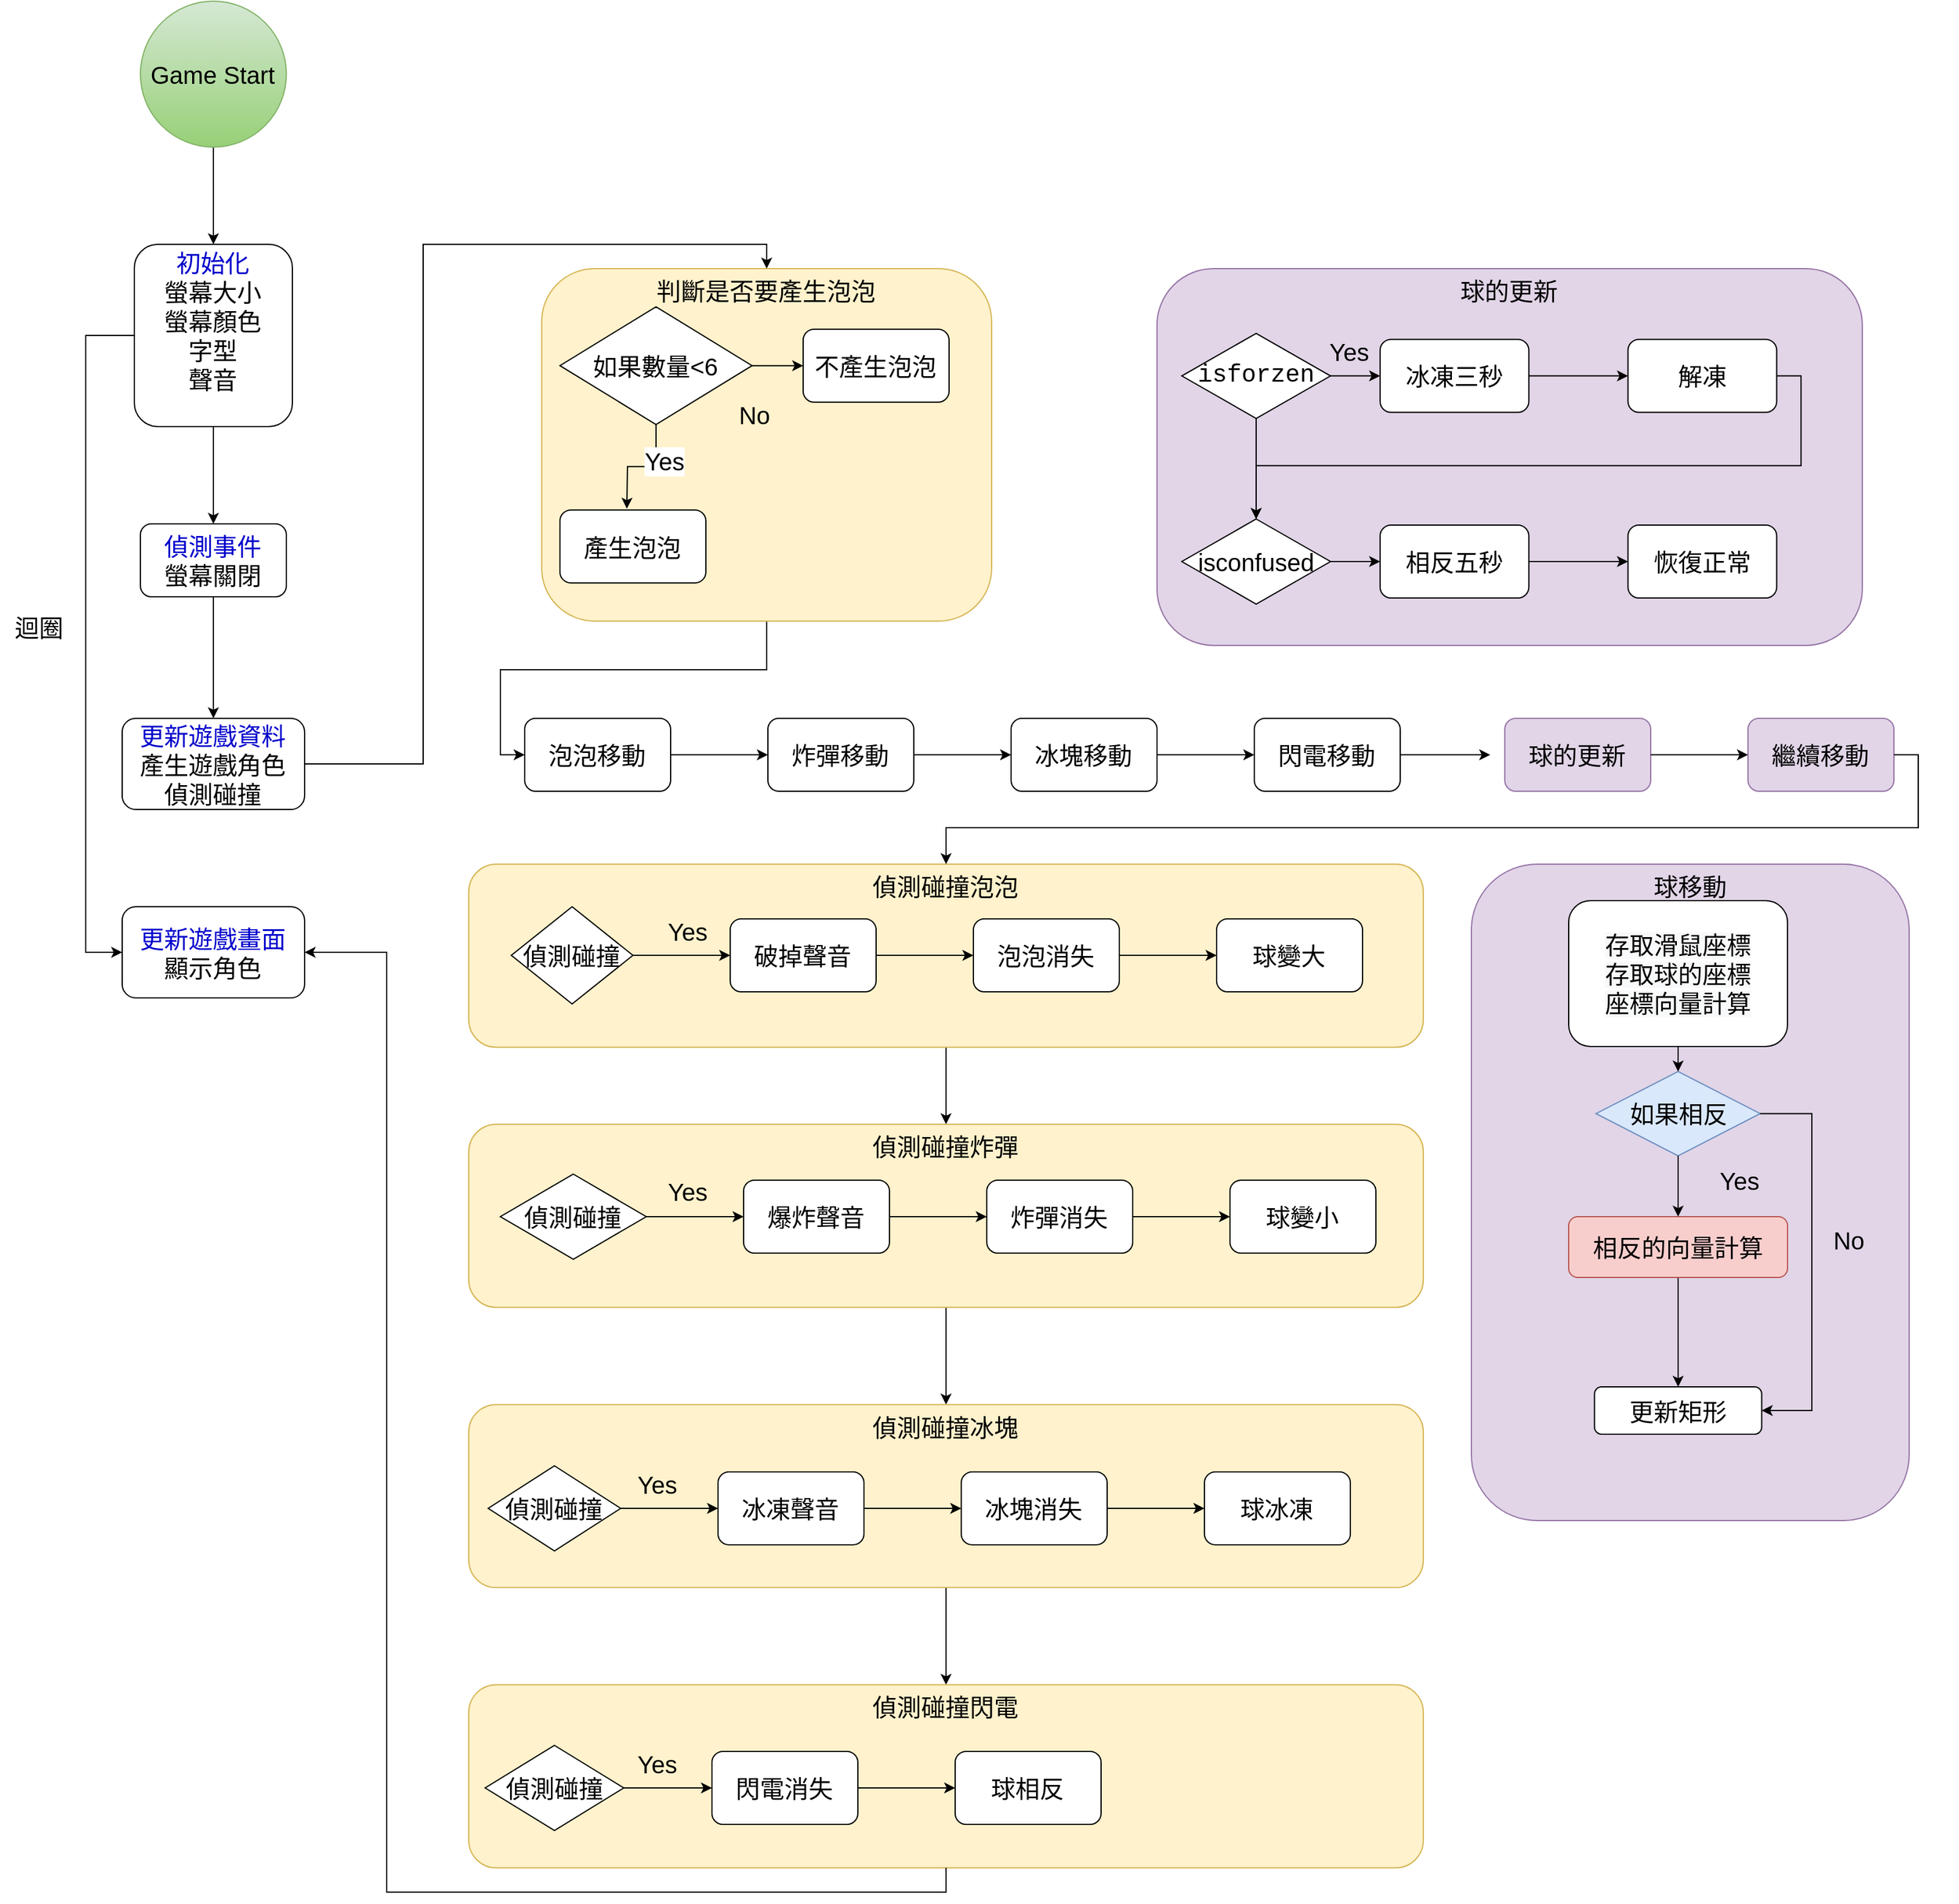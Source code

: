 <mxfile version="13.4.0" type="device" pages="2"><diagram id="Cf9byW58HfDn5GRds45X" name="ＭyFirstGame"><mxGraphModel dx="786" dy="530" grid="1" gridSize="10" guides="1" tooltips="1" connect="1" arrows="1" fold="1" page="1" pageScale="1" pageWidth="827" pageHeight="1169" math="0" shadow="0"><root><mxCell id="PYqVBAfPlj7EpkzjSMSS-0"/><mxCell id="PYqVBAfPlj7EpkzjSMSS-1" parent="PYqVBAfPlj7EpkzjSMSS-0"/><mxCell id="zcp3jg7Nihj32caYg5Io-248" style="edgeStyle=orthogonalEdgeStyle;rounded=0;orthogonalLoop=1;jettySize=auto;html=1;entryX=0;entryY=0.5;entryDx=0;entryDy=0;endArrow=classic;endFill=1;" parent="PYqVBAfPlj7EpkzjSMSS-1" source="zcp3jg7Nihj32caYg5Io-247" target="zcp3jg7Nihj32caYg5Io-246" edge="1"><mxGeometry relative="1" as="geometry"/></mxCell><mxCell id="zcp3jg7Nihj32caYg5Io-251" value="" style="group" parent="PYqVBAfPlj7EpkzjSMSS-1" vertex="1" connectable="0"><mxGeometry x="505.48" y="280" width="370" height="365" as="geometry"/></mxCell><mxCell id="zcp3jg7Nihj32caYg5Io-349" value="" style="group" parent="zcp3jg7Nihj32caYg5Io-251" vertex="1" connectable="0"><mxGeometry width="370" height="290" as="geometry"/></mxCell><mxCell id="zcp3jg7Nihj32caYg5Io-247" value="&lt;span style=&quot;font-size: 20px&quot;&gt;判斷是否要產生泡泡&lt;/span&gt;" style="rounded=1;whiteSpace=wrap;html=1;verticalAlign=top;fillColor=#fff2cc;strokeColor=#d6b656;" parent="zcp3jg7Nihj32caYg5Io-349" vertex="1"><mxGeometry width="370" height="290" as="geometry"/></mxCell><mxCell id="zcp3jg7Nihj32caYg5Io-3" value="" style="edgeStyle=orthogonalEdgeStyle;rounded=0;orthogonalLoop=1;jettySize=auto;html=1;endArrow=classic;endFill=1;" parent="zcp3jg7Nihj32caYg5Io-349" source="PJzS8-dqt_eCjCwA8e_6-8" edge="1"><mxGeometry relative="1" as="geometry"><mxPoint x="70" y="197.5" as="targetPoint"/></mxGeometry></mxCell><mxCell id="zcp3jg7Nihj32caYg5Io-50" value="&lt;font style=&quot;font-size: 20px&quot;&gt;Yes&lt;/font&gt;" style="edgeLabel;html=1;align=center;verticalAlign=middle;resizable=0;points=[];" parent="zcp3jg7Nihj32caYg5Io-3" vertex="1" connectable="0"><mxGeometry x="0.003" y="2" relative="1" as="geometry"><mxPoint x="18" y="-6.88" as="offset"/></mxGeometry></mxCell><mxCell id="PJzS8-dqt_eCjCwA8e_6-8" value="&lt;span style=&quot;font-size: 20px&quot;&gt;如果數量&amp;lt;6&lt;br&gt;&lt;/span&gt;" style="rhombus;whiteSpace=wrap;html=1;" parent="zcp3jg7Nihj32caYg5Io-349" vertex="1"><mxGeometry x="15" y="31.41" width="158" height="96.88" as="geometry"/></mxCell><mxCell id="zcp3jg7Nihj32caYg5Io-4" value="&lt;font style=&quot;font-size: 20px&quot;&gt;產生泡泡&lt;/font&gt;" style="rounded=1;whiteSpace=wrap;html=1;" parent="zcp3jg7Nihj32caYg5Io-349" vertex="1"><mxGeometry x="15" y="198.59" width="120" height="60" as="geometry"/></mxCell><mxCell id="zcp3jg7Nihj32caYg5Io-51" value="&lt;font style=&quot;font-size: 20px&quot;&gt;No&lt;/font&gt;" style="text;html=1;align=center;verticalAlign=middle;resizable=0;points=[];autosize=1;" parent="zcp3jg7Nihj32caYg5Io-349" vertex="1"><mxGeometry x="155" y="110" width="40" height="20" as="geometry"/></mxCell><mxCell id="zcp3jg7Nihj32caYg5Io-52" value="&lt;font style=&quot;font-size: 20px&quot;&gt;不產生泡泡&lt;/font&gt;" style="rounded=1;whiteSpace=wrap;html=1;" parent="zcp3jg7Nihj32caYg5Io-349" vertex="1"><mxGeometry x="215" y="49.85" width="120" height="60" as="geometry"/></mxCell><mxCell id="zcp3jg7Nihj32caYg5Io-53" value="" style="edgeStyle=orthogonalEdgeStyle;rounded=0;orthogonalLoop=1;jettySize=auto;html=1;endArrow=classic;endFill=1;" parent="zcp3jg7Nihj32caYg5Io-349" source="PJzS8-dqt_eCjCwA8e_6-8" target="zcp3jg7Nihj32caYg5Io-52" edge="1"><mxGeometry relative="1" as="geometry"/></mxCell><mxCell id="zcp3jg7Nihj32caYg5Io-301" value="" style="edgeStyle=orthogonalEdgeStyle;rounded=0;orthogonalLoop=1;jettySize=auto;html=1;endArrow=classic;endFill=1;fontSize=13;" parent="PYqVBAfPlj7EpkzjSMSS-1" source="zcp3jg7Nihj32caYg5Io-266" target="zcp3jg7Nihj32caYg5Io-300" edge="1"><mxGeometry relative="1" as="geometry"/></mxCell><mxCell id="zcp3jg7Nihj32caYg5Io-312" value="" style="edgeStyle=orthogonalEdgeStyle;rounded=0;orthogonalLoop=1;jettySize=auto;html=1;endArrow=classic;endFill=1;fontSize=13;" parent="PYqVBAfPlj7EpkzjSMSS-1" source="zcp3jg7Nihj32caYg5Io-300" target="zcp3jg7Nihj32caYg5Io-311" edge="1"><mxGeometry relative="1" as="geometry"/></mxCell><mxCell id="zcp3jg7Nihj32caYg5Io-267" value="" style="edgeStyle=orthogonalEdgeStyle;rounded=0;orthogonalLoop=1;jettySize=auto;html=1;endArrow=classic;endFill=1;" parent="PYqVBAfPlj7EpkzjSMSS-1" source="zcp3jg7Nihj32caYg5Io-256" target="zcp3jg7Nihj32caYg5Io-266" edge="1"><mxGeometry relative="1" as="geometry"/></mxCell><mxCell id="zcp3jg7Nihj32caYg5Io-342" value="" style="group" parent="PYqVBAfPlj7EpkzjSMSS-1" vertex="1" connectable="0"><mxGeometry x="445.48" y="770" width="785" height="150.59" as="geometry"/></mxCell><mxCell id="zcp3jg7Nihj32caYg5Io-264" value="" style="group" parent="zcp3jg7Nihj32caYg5Io-342" vertex="1" connectable="0"><mxGeometry width="785" height="150.59" as="geometry"/></mxCell><mxCell id="zcp3jg7Nihj32caYg5Io-256" value="&lt;span style=&quot;font-size: 20px&quot;&gt;偵測碰撞泡泡&lt;/span&gt;" style="rounded=1;whiteSpace=wrap;html=1;verticalAlign=top;fillColor=#fff2cc;strokeColor=#d6b656;" parent="zcp3jg7Nihj32caYg5Io-264" vertex="1"><mxGeometry width="785" height="150.59" as="geometry"/></mxCell><mxCell id="zcp3jg7Nihj32caYg5Io-109" value="" style="edgeStyle=orthogonalEdgeStyle;rounded=0;orthogonalLoop=1;jettySize=auto;html=1;endArrow=classic;endFill=1;" parent="zcp3jg7Nihj32caYg5Io-264" source="zcp3jg7Nihj32caYg5Io-66" edge="1"><mxGeometry relative="1" as="geometry"><mxPoint x="215" y="75.005" as="targetPoint"/></mxGeometry></mxCell><mxCell id="zcp3jg7Nihj32caYg5Io-66" value="&lt;font style=&quot;font-size: 20px&quot;&gt;偵測碰撞&lt;/font&gt;" style="rhombus;whiteSpace=wrap;html=1;" parent="zcp3jg7Nihj32caYg5Io-264" vertex="1"><mxGeometry x="35" y="35" width="100" height="80.01" as="geometry"/></mxCell><mxCell id="zcp3jg7Nihj32caYg5Io-110" value="&lt;font style=&quot;font-size: 20px&quot;&gt;破掉聲音&lt;/font&gt;" style="rounded=1;whiteSpace=wrap;html=1;" parent="zcp3jg7Nihj32caYg5Io-264" vertex="1"><mxGeometry x="215" y="45" width="120" height="60" as="geometry"/></mxCell><mxCell id="zcp3jg7Nihj32caYg5Io-113" value="&lt;span style=&quot;font-size: 20px&quot;&gt;泡泡消失&lt;/span&gt;" style="rounded=1;whiteSpace=wrap;html=1;" parent="zcp3jg7Nihj32caYg5Io-264" vertex="1"><mxGeometry x="415" y="45" width="120" height="60" as="geometry"/></mxCell><mxCell id="zcp3jg7Nihj32caYg5Io-114" value="" style="edgeStyle=orthogonalEdgeStyle;rounded=0;orthogonalLoop=1;jettySize=auto;html=1;endArrow=classic;endFill=1;" parent="zcp3jg7Nihj32caYg5Io-264" source="zcp3jg7Nihj32caYg5Io-110" target="zcp3jg7Nihj32caYg5Io-113" edge="1"><mxGeometry relative="1" as="geometry"/></mxCell><mxCell id="zcp3jg7Nihj32caYg5Io-115" value="&lt;span style=&quot;font-size: 20px&quot;&gt;球變大&lt;/span&gt;" style="rounded=1;whiteSpace=wrap;html=1;" parent="zcp3jg7Nihj32caYg5Io-264" vertex="1"><mxGeometry x="615" y="45" width="120" height="60" as="geometry"/></mxCell><mxCell id="zcp3jg7Nihj32caYg5Io-116" value="" style="edgeStyle=orthogonalEdgeStyle;rounded=0;orthogonalLoop=1;jettySize=auto;html=1;endArrow=classic;endFill=1;" parent="zcp3jg7Nihj32caYg5Io-264" source="zcp3jg7Nihj32caYg5Io-113" target="zcp3jg7Nihj32caYg5Io-115" edge="1"><mxGeometry relative="1" as="geometry"/></mxCell><mxCell id="zcp3jg7Nihj32caYg5Io-111" value="&lt;font style=&quot;font-size: 20px&quot;&gt;Yes&lt;/font&gt;" style="text;html=1;align=center;verticalAlign=middle;resizable=0;points=[];autosize=1;" parent="zcp3jg7Nihj32caYg5Io-264" vertex="1"><mxGeometry x="155" y="45" width="50" height="20" as="geometry"/></mxCell><mxCell id="zcp3jg7Nihj32caYg5Io-343" value="" style="group" parent="PYqVBAfPlj7EpkzjSMSS-1" vertex="1" connectable="0"><mxGeometry x="445.48" y="984" width="785" height="150.59" as="geometry"/></mxCell><mxCell id="zcp3jg7Nihj32caYg5Io-266" value="&lt;span style=&quot;font-size: 20px&quot;&gt;偵測碰撞炸彈&lt;/span&gt;" style="rounded=1;whiteSpace=wrap;html=1;verticalAlign=top;fillColor=#fff2cc;strokeColor=#d6b656;" parent="zcp3jg7Nihj32caYg5Io-343" vertex="1"><mxGeometry width="785" height="150.59" as="geometry"/></mxCell><mxCell id="zcp3jg7Nihj32caYg5Io-294" value="" style="edgeStyle=orthogonalEdgeStyle;rounded=0;orthogonalLoop=1;jettySize=auto;html=1;endArrow=classic;endFill=1;fontSize=13;" parent="zcp3jg7Nihj32caYg5Io-343" source="zcp3jg7Nihj32caYg5Io-288" edge="1"><mxGeometry relative="1" as="geometry"><mxPoint x="226" y="76" as="targetPoint"/></mxGeometry></mxCell><mxCell id="zcp3jg7Nihj32caYg5Io-288" value="&lt;span style=&quot;font-size: 20px&quot;&gt;偵測碰撞&lt;/span&gt;" style="rhombus;whiteSpace=wrap;html=1;fontSize=13;" parent="zcp3jg7Nihj32caYg5Io-343" vertex="1"><mxGeometry x="26" y="41" width="120" height="70" as="geometry"/></mxCell><mxCell id="zcp3jg7Nihj32caYg5Io-291" value="&lt;font style=&quot;font-size: 20px&quot;&gt;Yes&lt;/font&gt;" style="text;html=1;align=center;verticalAlign=middle;resizable=0;points=[];autosize=1;fontSize=13;" parent="zcp3jg7Nihj32caYg5Io-343" vertex="1"><mxGeometry x="155" y="45" width="50" height="20" as="geometry"/></mxCell><mxCell id="zcp3jg7Nihj32caYg5Io-292" value="&lt;span style=&quot;font-size: 20px&quot;&gt;爆炸聲音&lt;/span&gt;" style="rounded=1;whiteSpace=wrap;html=1;fontSize=13;" parent="zcp3jg7Nihj32caYg5Io-343" vertex="1"><mxGeometry x="226" y="46" width="120" height="60" as="geometry"/></mxCell><mxCell id="zcp3jg7Nihj32caYg5Io-295" value="&lt;span style=&quot;background-color: rgb(255 , 255 , 255) ; font-size: 20px&quot;&gt;炸彈消失&lt;/span&gt;" style="rounded=1;whiteSpace=wrap;html=1;fontSize=13;" parent="zcp3jg7Nihj32caYg5Io-343" vertex="1"><mxGeometry x="426" y="46" width="120" height="60" as="geometry"/></mxCell><mxCell id="zcp3jg7Nihj32caYg5Io-296" value="" style="edgeStyle=orthogonalEdgeStyle;rounded=0;orthogonalLoop=1;jettySize=auto;html=1;endArrow=classic;endFill=1;fontSize=13;" parent="zcp3jg7Nihj32caYg5Io-343" source="zcp3jg7Nihj32caYg5Io-292" target="zcp3jg7Nihj32caYg5Io-295" edge="1"><mxGeometry relative="1" as="geometry"/></mxCell><mxCell id="zcp3jg7Nihj32caYg5Io-297" value="&lt;span style=&quot;background-color: rgb(255 , 255 , 255) ; font-size: 20px&quot;&gt;球變小&lt;/span&gt;" style="rounded=1;whiteSpace=wrap;html=1;fontSize=13;" parent="zcp3jg7Nihj32caYg5Io-343" vertex="1"><mxGeometry x="626" y="46" width="120" height="60" as="geometry"/></mxCell><mxCell id="zcp3jg7Nihj32caYg5Io-298" value="" style="edgeStyle=orthogonalEdgeStyle;rounded=0;orthogonalLoop=1;jettySize=auto;html=1;endArrow=classic;endFill=1;fontSize=13;" parent="zcp3jg7Nihj32caYg5Io-343" source="zcp3jg7Nihj32caYg5Io-295" target="zcp3jg7Nihj32caYg5Io-297" edge="1"><mxGeometry relative="1" as="geometry"/></mxCell><mxCell id="zcp3jg7Nihj32caYg5Io-344" value="" style="group" parent="PYqVBAfPlj7EpkzjSMSS-1" vertex="1" connectable="0"><mxGeometry x="445.48" y="1214.59" width="785" height="150.59" as="geometry"/></mxCell><mxCell id="zcp3jg7Nihj32caYg5Io-300" value="&lt;span style=&quot;font-size: 20px&quot;&gt;偵測碰撞冰塊&lt;/span&gt;" style="rounded=1;whiteSpace=wrap;html=1;verticalAlign=top;fillColor=#fff2cc;strokeColor=#d6b656;" parent="zcp3jg7Nihj32caYg5Io-344" vertex="1"><mxGeometry width="785" height="150.59" as="geometry"/></mxCell><mxCell id="zcp3jg7Nihj32caYg5Io-304" value="" style="edgeStyle=orthogonalEdgeStyle;rounded=0;orthogonalLoop=1;jettySize=auto;html=1;endArrow=classic;endFill=1;fontSize=13;" parent="zcp3jg7Nihj32caYg5Io-344" source="zcp3jg7Nihj32caYg5Io-302" edge="1"><mxGeometry relative="1" as="geometry"><mxPoint x="205" y="85.41" as="targetPoint"/></mxGeometry></mxCell><mxCell id="zcp3jg7Nihj32caYg5Io-302" value="&lt;span style=&quot;font-size: 20px&quot;&gt;偵測碰撞&lt;/span&gt;" style="rhombus;whiteSpace=wrap;html=1;fontSize=13;" parent="zcp3jg7Nihj32caYg5Io-344" vertex="1"><mxGeometry x="16" y="50.41" width="109" height="70" as="geometry"/></mxCell><mxCell id="zcp3jg7Nihj32caYg5Io-305" value="&lt;span style=&quot;font-size: 20px&quot;&gt;冰凍聲音&lt;/span&gt;" style="rounded=1;whiteSpace=wrap;html=1;fontSize=13;" parent="zcp3jg7Nihj32caYg5Io-344" vertex="1"><mxGeometry x="205" y="55.41" width="120" height="60" as="geometry"/></mxCell><mxCell id="zcp3jg7Nihj32caYg5Io-307" value="&lt;span style=&quot;font-size: 20px&quot;&gt;冰塊消失&lt;/span&gt;" style="rounded=1;whiteSpace=wrap;html=1;fontSize=13;" parent="zcp3jg7Nihj32caYg5Io-344" vertex="1"><mxGeometry x="405" y="55.41" width="120" height="60" as="geometry"/></mxCell><mxCell id="zcp3jg7Nihj32caYg5Io-308" value="" style="edgeStyle=orthogonalEdgeStyle;rounded=0;orthogonalLoop=1;jettySize=auto;html=1;endArrow=classic;endFill=1;fontSize=13;" parent="zcp3jg7Nihj32caYg5Io-344" source="zcp3jg7Nihj32caYg5Io-305" target="zcp3jg7Nihj32caYg5Io-307" edge="1"><mxGeometry relative="1" as="geometry"/></mxCell><mxCell id="zcp3jg7Nihj32caYg5Io-309" value="&lt;span style=&quot;font-size: 20px&quot;&gt;球冰凍&lt;/span&gt;" style="rounded=1;whiteSpace=wrap;html=1;fontSize=13;" parent="zcp3jg7Nihj32caYg5Io-344" vertex="1"><mxGeometry x="605" y="55.41" width="120" height="60" as="geometry"/></mxCell><mxCell id="zcp3jg7Nihj32caYg5Io-310" value="" style="edgeStyle=orthogonalEdgeStyle;rounded=0;orthogonalLoop=1;jettySize=auto;html=1;endArrow=classic;endFill=1;fontSize=13;" parent="zcp3jg7Nihj32caYg5Io-344" source="zcp3jg7Nihj32caYg5Io-307" target="zcp3jg7Nihj32caYg5Io-309" edge="1"><mxGeometry relative="1" as="geometry"/></mxCell><mxCell id="zcp3jg7Nihj32caYg5Io-306" value="&lt;font style=&quot;font-size: 20px&quot;&gt;Yes&lt;/font&gt;" style="text;html=1;align=center;verticalAlign=middle;resizable=0;points=[];autosize=1;fontSize=13;" parent="zcp3jg7Nihj32caYg5Io-344" vertex="1"><mxGeometry x="130" y="55.41" width="50" height="20" as="geometry"/></mxCell><mxCell id="zcp3jg7Nihj32caYg5Io-347" value="" style="group" parent="PYqVBAfPlj7EpkzjSMSS-1" vertex="1" connectable="0"><mxGeometry x="445.48" y="1445.18" width="785" height="150.59" as="geometry"/></mxCell><mxCell id="zcp3jg7Nihj32caYg5Io-311" value="&lt;span style=&quot;font-size: 20px&quot;&gt;偵測碰撞閃電&lt;/span&gt;" style="rounded=1;whiteSpace=wrap;html=1;verticalAlign=top;fillColor=#fff2cc;strokeColor=#d6b656;" parent="zcp3jg7Nihj32caYg5Io-347" vertex="1"><mxGeometry width="785" height="150.59" as="geometry"/></mxCell><mxCell id="zcp3jg7Nihj32caYg5Io-313" value="&lt;span style=&quot;font-size: 20px&quot;&gt;偵測碰撞&lt;/span&gt;" style="rhombus;whiteSpace=wrap;html=1;fontSize=13;" parent="zcp3jg7Nihj32caYg5Io-347" vertex="1"><mxGeometry x="13.5" y="49.82" width="114" height="70" as="geometry"/></mxCell><mxCell id="zcp3jg7Nihj32caYg5Io-316" value="&lt;span style=&quot;font-size: 20px&quot;&gt;閃電消失&lt;/span&gt;" style="rounded=1;whiteSpace=wrap;html=1;fontSize=13;" parent="zcp3jg7Nihj32caYg5Io-347" vertex="1"><mxGeometry x="200" y="54.82" width="120" height="60" as="geometry"/></mxCell><mxCell id="zcp3jg7Nihj32caYg5Io-318" value="" style="edgeStyle=orthogonalEdgeStyle;rounded=0;orthogonalLoop=1;jettySize=auto;html=1;endArrow=classic;endFill=1;fontSize=13;" parent="zcp3jg7Nihj32caYg5Io-347" source="zcp3jg7Nihj32caYg5Io-313" target="zcp3jg7Nihj32caYg5Io-316" edge="1"><mxGeometry relative="1" as="geometry"/></mxCell><mxCell id="zcp3jg7Nihj32caYg5Io-320" value="&lt;span style=&quot;font-size: 20px&quot;&gt;球相反&lt;/span&gt;" style="rounded=1;whiteSpace=wrap;html=1;fontSize=13;" parent="zcp3jg7Nihj32caYg5Io-347" vertex="1"><mxGeometry x="400" y="54.82" width="120" height="60" as="geometry"/></mxCell><mxCell id="zcp3jg7Nihj32caYg5Io-321" value="" style="edgeStyle=orthogonalEdgeStyle;rounded=0;orthogonalLoop=1;jettySize=auto;html=1;endArrow=classic;endFill=1;fontSize=13;" parent="zcp3jg7Nihj32caYg5Io-347" source="zcp3jg7Nihj32caYg5Io-316" target="zcp3jg7Nihj32caYg5Io-320" edge="1"><mxGeometry relative="1" as="geometry"/></mxCell><mxCell id="zcp3jg7Nihj32caYg5Io-319" value="&lt;font style=&quot;font-size: 20px&quot;&gt;Yes&lt;/font&gt;" style="text;html=1;align=center;verticalAlign=middle;resizable=0;points=[];autosize=1;fontSize=13;" parent="zcp3jg7Nihj32caYg5Io-347" vertex="1"><mxGeometry x="130" y="54.82" width="50" height="20" as="geometry"/></mxCell><mxCell id="zcp3jg7Nihj32caYg5Io-351" value="" style="group" parent="PYqVBAfPlj7EpkzjSMSS-1" vertex="1" connectable="0"><mxGeometry x="95.48" y="60" width="215" height="1170" as="geometry"/></mxCell><mxCell id="9uetrdnEPv1N0Dx17zb_-2" value="" style="edgeStyle=orthogonalEdgeStyle;rounded=0;orthogonalLoop=1;jettySize=auto;html=1;" parent="zcp3jg7Nihj32caYg5Io-351" source="9uetrdnEPv1N0Dx17zb_-0" edge="1"><mxGeometry relative="1" as="geometry"><mxPoint x="140" y="200" as="targetPoint"/></mxGeometry></mxCell><mxCell id="9uetrdnEPv1N0Dx17zb_-0" value="&lt;font style=&quot;font-size: 20px&quot;&gt;Game Start&lt;/font&gt;" style="ellipse;whiteSpace=wrap;html=1;fillColor=#d5e8d4;strokeColor=#82b366;gradientColor=#97d077;" parent="zcp3jg7Nihj32caYg5Io-351" vertex="1"><mxGeometry x="80" width="120" height="120" as="geometry"/></mxCell><mxCell id="9uetrdnEPv1N0Dx17zb_-5" value="" style="edgeStyle=orthogonalEdgeStyle;rounded=0;orthogonalLoop=1;jettySize=auto;html=1;" parent="zcp3jg7Nihj32caYg5Io-351" source="9uetrdnEPv1N0Dx17zb_-3" edge="1"><mxGeometry relative="1" as="geometry"><mxPoint x="140" y="430" as="targetPoint"/></mxGeometry></mxCell><mxCell id="SrJdLKpxHtvUzwSkKsLg-2" style="edgeStyle=orthogonalEdgeStyle;rounded=0;orthogonalLoop=1;jettySize=auto;html=1;exitX=0;exitY=0.5;exitDx=0;exitDy=0;entryX=0;entryY=0.5;entryDx=0;entryDy=0;" parent="zcp3jg7Nihj32caYg5Io-351" source="9uetrdnEPv1N0Dx17zb_-3" target="9uetrdnEPv1N0Dx17zb_-9" edge="1"><mxGeometry relative="1" as="geometry"><Array as="points"><mxPoint x="35" y="275"/><mxPoint x="35" y="783"/></Array></mxGeometry></mxCell><mxCell id="9uetrdnEPv1N0Dx17zb_-3" value="&lt;font style=&quot;font-size: 20px&quot;&gt;&lt;font color=&quot;#0000cc&quot;&gt;初始化&lt;/font&gt;&lt;br&gt;螢幕大小&lt;br&gt;螢幕顏色&lt;br&gt;字型&lt;br&gt;聲音&lt;br&gt;&lt;br&gt;&lt;/font&gt;" style="rounded=1;whiteSpace=wrap;html=1;" parent="zcp3jg7Nihj32caYg5Io-351" vertex="1"><mxGeometry x="75" y="200" width="130" height="150" as="geometry"/></mxCell><mxCell id="9uetrdnEPv1N0Dx17zb_-6" value="&lt;font style=&quot;font-size: 20px&quot;&gt;&lt;font color=&quot;#0000cc&quot;&gt;偵測事件&lt;br&gt;&lt;/font&gt;螢幕關閉&lt;br&gt;&lt;/font&gt;" style="rounded=1;whiteSpace=wrap;html=1;" parent="zcp3jg7Nihj32caYg5Io-351" vertex="1"><mxGeometry x="80" y="430" width="120" height="60" as="geometry"/></mxCell><mxCell id="9uetrdnEPv1N0Dx17zb_-7" value="&lt;font style=&quot;font-size: 20px&quot;&gt;&lt;font color=&quot;#0000cc&quot;&gt;更新遊戲資料&lt;/font&gt;&lt;br&gt;產生遊戲角色&lt;br&gt;偵測碰撞&lt;br&gt;&lt;/font&gt;" style="rounded=1;whiteSpace=wrap;html=1;" parent="zcp3jg7Nihj32caYg5Io-351" vertex="1"><mxGeometry x="65" y="590" width="150" height="75" as="geometry"/></mxCell><mxCell id="9uetrdnEPv1N0Dx17zb_-8" value="" style="edgeStyle=orthogonalEdgeStyle;rounded=0;orthogonalLoop=1;jettySize=auto;html=1;" parent="zcp3jg7Nihj32caYg5Io-351" source="9uetrdnEPv1N0Dx17zb_-6" target="9uetrdnEPv1N0Dx17zb_-7" edge="1"><mxGeometry relative="1" as="geometry"/></mxCell><mxCell id="9uetrdnEPv1N0Dx17zb_-9" value="&lt;font style=&quot;font-size: 20px&quot;&gt;&lt;font color=&quot;#0000cc&quot;&gt;更新遊戲畫面&lt;/font&gt;&lt;br&gt;顯示角色&lt;br&gt;&lt;/font&gt;" style="rounded=1;whiteSpace=wrap;html=1;" parent="zcp3jg7Nihj32caYg5Io-351" vertex="1"><mxGeometry x="65" y="745" width="150" height="75" as="geometry"/></mxCell><mxCell id="zcp3jg7Nihj32caYg5Io-358" value="" style="group" parent="PYqVBAfPlj7EpkzjSMSS-1" vertex="1" connectable="0"><mxGeometry x="503.48" y="650" width="1114" height="60" as="geometry"/></mxCell><mxCell id="zcp3jg7Nihj32caYg5Io-357" value="" style="group" parent="zcp3jg7Nihj32caYg5Io-358" vertex="1" connectable="0"><mxGeometry width="1114" height="60" as="geometry"/></mxCell><mxCell id="zcp3jg7Nihj32caYg5Io-350" value="" style="group" parent="zcp3jg7Nihj32caYg5Io-357" vertex="1" connectable="0"><mxGeometry width="1114" height="60" as="geometry"/></mxCell><mxCell id="zcp3jg7Nihj32caYg5Io-246" value="&lt;span style=&quot;font-size: 20px&quot;&gt;泡泡移動&lt;/span&gt;" style="rounded=1;whiteSpace=wrap;html=1;" parent="zcp3jg7Nihj32caYg5Io-350" vertex="1"><mxGeometry x="-12" width="120" height="60" as="geometry"/></mxCell><mxCell id="zcp3jg7Nihj32caYg5Io-249" value="&lt;span style=&quot;font-size: 20px&quot;&gt;炸彈移動&lt;/span&gt;" style="rounded=1;whiteSpace=wrap;html=1;" parent="zcp3jg7Nihj32caYg5Io-350" vertex="1"><mxGeometry x="188" width="120" height="60" as="geometry"/></mxCell><mxCell id="zcp3jg7Nihj32caYg5Io-250" value="" style="edgeStyle=orthogonalEdgeStyle;rounded=0;orthogonalLoop=1;jettySize=auto;html=1;endArrow=classic;endFill=1;" parent="zcp3jg7Nihj32caYg5Io-350" source="zcp3jg7Nihj32caYg5Io-246" target="zcp3jg7Nihj32caYg5Io-249" edge="1"><mxGeometry relative="1" as="geometry"/></mxCell><mxCell id="zcp3jg7Nihj32caYg5Io-274" value="&lt;span style=&quot;font-size: 20px&quot;&gt;冰塊移動&lt;/span&gt;" style="rounded=1;whiteSpace=wrap;html=1;" parent="zcp3jg7Nihj32caYg5Io-350" vertex="1"><mxGeometry x="388" width="120" height="60" as="geometry"/></mxCell><mxCell id="zcp3jg7Nihj32caYg5Io-275" value="" style="edgeStyle=orthogonalEdgeStyle;rounded=0;orthogonalLoop=1;jettySize=auto;html=1;endArrow=classic;endFill=1;" parent="zcp3jg7Nihj32caYg5Io-350" source="zcp3jg7Nihj32caYg5Io-249" target="zcp3jg7Nihj32caYg5Io-274" edge="1"><mxGeometry relative="1" as="geometry"/></mxCell><mxCell id="zcp3jg7Nihj32caYg5Io-277" value="" style="edgeStyle=orthogonalEdgeStyle;rounded=0;orthogonalLoop=1;jettySize=auto;html=1;endArrow=classic;endFill=1;" parent="zcp3jg7Nihj32caYg5Io-350" source="zcp3jg7Nihj32caYg5Io-274" target="zcp3jg7Nihj32caYg5Io-276" edge="1"><mxGeometry relative="1" as="geometry"/></mxCell><mxCell id="vv-Z9pKgeczO_7ChK3mB-9" value="" style="group" parent="zcp3jg7Nihj32caYg5Io-350" vertex="1" connectable="0"><mxGeometry x="600" width="514" height="60" as="geometry"/></mxCell><mxCell id="zcp3jg7Nihj32caYg5Io-276" value="&lt;span style=&quot;font-size: 20px&quot;&gt;閃電移動&lt;/span&gt;" style="rounded=1;whiteSpace=wrap;html=1;" parent="vv-Z9pKgeczO_7ChK3mB-9" vertex="1"><mxGeometry x="-12" width="120" height="60" as="geometry"/></mxCell><mxCell id="zcp3jg7Nihj32caYg5Io-268" value="&lt;span style=&quot;font-size: 20px&quot;&gt;球的更新&lt;/span&gt;" style="rounded=1;whiteSpace=wrap;html=1;fillColor=#e1d5e7;strokeColor=#9673a6;" parent="vv-Z9pKgeczO_7ChK3mB-9" vertex="1"><mxGeometry x="194" width="120" height="60" as="geometry"/></mxCell><mxCell id="zcp3jg7Nihj32caYg5Io-355" value="&lt;span style=&quot;font-size: 20px&quot;&gt;繼續移動&lt;/span&gt;" style="rounded=1;whiteSpace=wrap;html=1;fillColor=#e1d5e7;strokeColor=#9673a6;" parent="vv-Z9pKgeczO_7ChK3mB-9" vertex="1"><mxGeometry x="394" width="120" height="60" as="geometry"/></mxCell><mxCell id="zcp3jg7Nihj32caYg5Io-356" value="" style="edgeStyle=orthogonalEdgeStyle;rounded=0;orthogonalLoop=1;jettySize=auto;html=1;endArrow=classic;endFill=1;fontSize=13;" parent="vv-Z9pKgeczO_7ChK3mB-9" source="zcp3jg7Nihj32caYg5Io-268" target="zcp3jg7Nihj32caYg5Io-355" edge="1"><mxGeometry relative="1" as="geometry"/></mxCell><mxCell id="zcp3jg7Nihj32caYg5Io-282" value="" style="edgeStyle=orthogonalEdgeStyle;rounded=0;orthogonalLoop=1;jettySize=auto;html=1;endArrow=classic;endFill=1;" parent="vv-Z9pKgeczO_7ChK3mB-9" source="zcp3jg7Nihj32caYg5Io-276" edge="1"><mxGeometry relative="1" as="geometry"><mxPoint x="182" y="30" as="targetPoint"/></mxGeometry></mxCell><mxCell id="VWONQneU3B4RQI5nD3gM-1" value="" style="group" parent="PYqVBAfPlj7EpkzjSMSS-1" vertex="1" connectable="0"><mxGeometry x="1011.48" y="280" width="580" height="310" as="geometry"/></mxCell><mxCell id="zcp3jg7Nihj32caYg5Io-341" value="" style="group" parent="VWONQneU3B4RQI5nD3gM-1" vertex="1" connectable="0"><mxGeometry width="580" height="310" as="geometry"/></mxCell><mxCell id="zcp3jg7Nihj32caYg5Io-339" style="edgeStyle=orthogonalEdgeStyle;rounded=0;orthogonalLoop=1;jettySize=auto;html=1;exitX=0.5;exitY=1;exitDx=0;exitDy=0;endArrow=classic;endFill=1;fontSize=13;" parent="zcp3jg7Nihj32caYg5Io-341" source="zcp3jg7Nihj32caYg5Io-322" edge="1"><mxGeometry relative="1" as="geometry"><mxPoint x="80" y="210" as="targetPoint"/></mxGeometry></mxCell><mxCell id="zcp3jg7Nihj32caYg5Io-271" value="&lt;span style=&quot;font-size: 20px&quot;&gt;球的更新&lt;/span&gt;" style="rounded=1;whiteSpace=wrap;html=1;verticalAlign=top;fillColor=#e1d5e7;strokeColor=#9673a6;fontStyle=0" parent="zcp3jg7Nihj32caYg5Io-341" vertex="1"><mxGeometry width="580" height="310" as="geometry"/></mxCell><mxCell id="zcp3jg7Nihj32caYg5Io-322" value="&lt;div style=&quot;font-family: &amp;#34;menlo&amp;#34; , &amp;#34;monaco&amp;#34; , &amp;#34;courier new&amp;#34; , monospace ; line-height: 43px&quot;&gt;&lt;font style=&quot;font-size: 20px&quot;&gt;isforzen&lt;/font&gt;&lt;/div&gt;" style="rhombus;whiteSpace=wrap;html=1;fontSize=13;labelBackgroundColor=none;" parent="zcp3jg7Nihj32caYg5Io-341" vertex="1"><mxGeometry x="20.385" y="53.27" width="122.308" height="70.01" as="geometry"/></mxCell><mxCell id="zcp3jg7Nihj32caYg5Io-325" value="&lt;font style=&quot;font-size: 20px&quot;&gt;冰凍三秒&lt;/font&gt;" style="rounded=1;whiteSpace=wrap;html=1;fontSize=13;" parent="zcp3jg7Nihj32caYg5Io-341" vertex="1"><mxGeometry x="183.462" y="58.27" width="122.308" height="60" as="geometry"/></mxCell><mxCell id="zcp3jg7Nihj32caYg5Io-326" value="" style="edgeStyle=orthogonalEdgeStyle;rounded=0;orthogonalLoop=1;jettySize=auto;html=1;endArrow=classic;endFill=1;fontSize=13;" parent="zcp3jg7Nihj32caYg5Io-341" source="zcp3jg7Nihj32caYg5Io-322" target="zcp3jg7Nihj32caYg5Io-325" edge="1"><mxGeometry relative="1" as="geometry"/></mxCell><mxCell id="zcp3jg7Nihj32caYg5Io-328" value="&lt;span style=&quot;font-size: 20px&quot;&gt;解凍&lt;/span&gt;" style="rounded=1;whiteSpace=wrap;html=1;fontSize=13;" parent="zcp3jg7Nihj32caYg5Io-341" vertex="1"><mxGeometry x="387.308" y="58.27" width="122.308" height="60" as="geometry"/></mxCell><mxCell id="zcp3jg7Nihj32caYg5Io-329" value="" style="edgeStyle=orthogonalEdgeStyle;rounded=0;orthogonalLoop=1;jettySize=auto;html=1;endArrow=classic;endFill=1;fontSize=13;" parent="zcp3jg7Nihj32caYg5Io-341" source="zcp3jg7Nihj32caYg5Io-325" target="zcp3jg7Nihj32caYg5Io-328" edge="1"><mxGeometry relative="1" as="geometry"/></mxCell><mxCell id="zcp3jg7Nihj32caYg5Io-327" value="&lt;font style=&quot;font-size: 20px&quot;&gt;Yes&lt;/font&gt;" style="text;html=1;align=center;verticalAlign=middle;resizable=0;points=[];autosize=1;fontSize=13;" parent="zcp3jg7Nihj32caYg5Io-341" vertex="1"><mxGeometry x="132.5" y="58.27" width="50" height="20" as="geometry"/></mxCell><mxCell id="zcp3jg7Nihj32caYg5Io-330" value="&lt;span style=&quot;font-size: 20px&quot;&gt;isconfused&lt;/span&gt;" style="rhombus;whiteSpace=wrap;html=1;fontSize=13;" parent="zcp3jg7Nihj32caYg5Io-341" vertex="1"><mxGeometry x="20.385" y="206" width="122.308" height="70" as="geometry"/></mxCell><mxCell id="zcp3jg7Nihj32caYg5Io-340" style="edgeStyle=orthogonalEdgeStyle;rounded=0;orthogonalLoop=1;jettySize=auto;html=1;exitX=0.5;exitY=1;exitDx=0;exitDy=0;entryX=0.5;entryY=0;entryDx=0;entryDy=0;endArrow=classic;endFill=1;fontSize=13;" parent="zcp3jg7Nihj32caYg5Io-341" source="zcp3jg7Nihj32caYg5Io-322" target="zcp3jg7Nihj32caYg5Io-330" edge="1"><mxGeometry relative="1" as="geometry"/></mxCell><mxCell id="zcp3jg7Nihj32caYg5Io-333" value="&lt;font style=&quot;font-size: 20px&quot;&gt;相反五秒&lt;/font&gt;" style="rounded=1;whiteSpace=wrap;html=1;fontSize=13;" parent="zcp3jg7Nihj32caYg5Io-341" vertex="1"><mxGeometry x="183.462" y="211" width="122.308" height="60" as="geometry"/></mxCell><mxCell id="zcp3jg7Nihj32caYg5Io-334" value="" style="edgeStyle=orthogonalEdgeStyle;rounded=0;orthogonalLoop=1;jettySize=auto;html=1;endArrow=classic;endFill=1;fontSize=13;" parent="zcp3jg7Nihj32caYg5Io-341" source="zcp3jg7Nihj32caYg5Io-330" target="zcp3jg7Nihj32caYg5Io-333" edge="1"><mxGeometry relative="1" as="geometry"/></mxCell><mxCell id="zcp3jg7Nihj32caYg5Io-335" value="&lt;span style=&quot;font-size: 20px&quot;&gt;恢復正常&lt;/span&gt;" style="rounded=1;whiteSpace=wrap;html=1;fontSize=13;" parent="zcp3jg7Nihj32caYg5Io-341" vertex="1"><mxGeometry x="387.308" y="211" width="122.308" height="60" as="geometry"/></mxCell><mxCell id="zcp3jg7Nihj32caYg5Io-336" value="" style="edgeStyle=orthogonalEdgeStyle;rounded=0;orthogonalLoop=1;jettySize=auto;html=1;endArrow=classic;endFill=1;fontSize=13;" parent="zcp3jg7Nihj32caYg5Io-341" source="zcp3jg7Nihj32caYg5Io-333" target="zcp3jg7Nihj32caYg5Io-335" edge="1"><mxGeometry relative="1" as="geometry"/></mxCell><mxCell id="zcp3jg7Nihj32caYg5Io-338" style="edgeStyle=orthogonalEdgeStyle;rounded=0;orthogonalLoop=1;jettySize=auto;html=1;exitX=1;exitY=0.5;exitDx=0;exitDy=0;entryX=0.5;entryY=0;entryDx=0;entryDy=0;endArrow=classic;endFill=1;fontSize=13;" parent="zcp3jg7Nihj32caYg5Io-341" source="zcp3jg7Nihj32caYg5Io-328" target="zcp3jg7Nihj32caYg5Io-330" edge="1"><mxGeometry relative="1" as="geometry"/></mxCell><mxCell id="vv-Z9pKgeczO_7ChK3mB-8" style="edgeStyle=orthogonalEdgeStyle;rounded=0;orthogonalLoop=1;jettySize=auto;html=1;exitX=1;exitY=0.5;exitDx=0;exitDy=0;" parent="PYqVBAfPlj7EpkzjSMSS-1" source="zcp3jg7Nihj32caYg5Io-355" target="zcp3jg7Nihj32caYg5Io-256" edge="1"><mxGeometry relative="1" as="geometry"/></mxCell><mxCell id="SrJdLKpxHtvUzwSkKsLg-3" value="&amp;nbsp;&lt;font style=&quot;font-size: 20px&quot;&gt;迴圈&lt;/font&gt;" style="text;html=1;align=center;verticalAlign=middle;resizable=0;points=[];autosize=1;" parent="PYqVBAfPlj7EpkzjSMSS-1" vertex="1"><mxGeometry x="60" y="565" width="60" height="20" as="geometry"/></mxCell><mxCell id="SrJdLKpxHtvUzwSkKsLg-4" style="edgeStyle=orthogonalEdgeStyle;rounded=0;orthogonalLoop=1;jettySize=auto;html=1;exitX=0.5;exitY=1;exitDx=0;exitDy=0;entryX=1;entryY=0.5;entryDx=0;entryDy=0;" parent="PYqVBAfPlj7EpkzjSMSS-1" source="zcp3jg7Nihj32caYg5Io-311" target="9uetrdnEPv1N0Dx17zb_-9" edge="1"><mxGeometry relative="1" as="geometry"/></mxCell><mxCell id="SrJdLKpxHtvUzwSkKsLg-5" style="edgeStyle=orthogonalEdgeStyle;rounded=0;orthogonalLoop=1;jettySize=auto;html=1;exitX=1;exitY=0.5;exitDx=0;exitDy=0;entryX=0.5;entryY=0;entryDx=0;entryDy=0;" parent="PYqVBAfPlj7EpkzjSMSS-1" source="9uetrdnEPv1N0Dx17zb_-7" target="zcp3jg7Nihj32caYg5Io-247" edge="1"><mxGeometry relative="1" as="geometry"/></mxCell><mxCell id="18zffrNH2RL6m4ershEJ-43" value="" style="group" parent="PYqVBAfPlj7EpkzjSMSS-1" vertex="1" connectable="0"><mxGeometry x="1270" y="770" width="400" height="540" as="geometry"/></mxCell><mxCell id="18zffrNH2RL6m4ershEJ-42" value="" style="group" parent="18zffrNH2RL6m4ershEJ-43" vertex="1" connectable="0"><mxGeometry width="400" height="540" as="geometry"/></mxCell><mxCell id="18zffrNH2RL6m4ershEJ-39" value="" style="group" parent="18zffrNH2RL6m4ershEJ-42" vertex="1" connectable="0"><mxGeometry width="400" height="540" as="geometry"/></mxCell><mxCell id="18zffrNH2RL6m4ershEJ-36" value="" style="group" parent="18zffrNH2RL6m4ershEJ-39" vertex="1" connectable="0"><mxGeometry width="400" height="540" as="geometry"/></mxCell><mxCell id="18zffrNH2RL6m4ershEJ-35" value="" style="group" parent="18zffrNH2RL6m4ershEJ-36" vertex="1" connectable="0"><mxGeometry width="400" height="540" as="geometry"/></mxCell><mxCell id="18zffrNH2RL6m4ershEJ-0" value="&lt;font style=&quot;font-size: 20px&quot;&gt;球移動&lt;br&gt;&lt;br&gt;&lt;br&gt;&lt;/font&gt;" style="rounded=1;whiteSpace=wrap;html=1;fillColor=#e1d5e7;strokeColor=#9673a6;verticalAlign=top;" parent="18zffrNH2RL6m4ershEJ-35" vertex="1"><mxGeometry width="360" height="540" as="geometry"/></mxCell><mxCell id="18zffrNH2RL6m4ershEJ-4" value="&lt;font style=&quot;font-size: 20px&quot;&gt;Yes&lt;/font&gt;" style="text;html=1;align=center;verticalAlign=middle;resizable=0;points=[];autosize=1;" parent="18zffrNH2RL6m4ershEJ-35" vertex="1"><mxGeometry x="195" y="250" width="50" height="20" as="geometry"/></mxCell><mxCell id="18zffrNH2RL6m4ershEJ-6" value="&lt;span style=&quot;font-size: 20px&quot;&gt;如果相反&lt;/span&gt;" style="rhombus;whiteSpace=wrap;html=1;fillColor=#dae8fc;strokeColor=#6c8ebf;" parent="18zffrNH2RL6m4ershEJ-35" vertex="1"><mxGeometry x="102.5" y="170.59" width="135" height="69.3" as="geometry"/></mxCell><mxCell id="18zffrNH2RL6m4ershEJ-15" value="&lt;font style=&quot;font-size: 20px&quot;&gt;更新矩形&lt;/font&gt;" style="rounded=1;whiteSpace=wrap;html=1;" parent="18zffrNH2RL6m4ershEJ-35" vertex="1"><mxGeometry x="101.25" y="430" width="137.5" height="39" as="geometry"/></mxCell><mxCell id="18zffrNH2RL6m4ershEJ-34" style="edgeStyle=orthogonalEdgeStyle;rounded=0;orthogonalLoop=1;jettySize=auto;html=1;exitX=1;exitY=0.5;exitDx=0;exitDy=0;entryX=1;entryY=0.5;entryDx=0;entryDy=0;" parent="18zffrNH2RL6m4ershEJ-35" source="18zffrNH2RL6m4ershEJ-6" target="18zffrNH2RL6m4ershEJ-15" edge="1"><mxGeometry relative="1" as="geometry"><Array as="points"><mxPoint x="280" y="205"/><mxPoint x="280" y="450"/></Array></mxGeometry></mxCell><mxCell id="18zffrNH2RL6m4ershEJ-20" style="edgeStyle=orthogonalEdgeStyle;rounded=0;orthogonalLoop=1;jettySize=auto;html=1;" parent="18zffrNH2RL6m4ershEJ-35" source="18zffrNH2RL6m4ershEJ-19" target="18zffrNH2RL6m4ershEJ-6" edge="1"><mxGeometry relative="1" as="geometry"/></mxCell><mxCell id="18zffrNH2RL6m4ershEJ-19" value="&lt;span style=&quot;color: rgb(0 , 0 , 0) ; font-family: &amp;#34;helvetica&amp;#34; ; font-size: 20px ; font-style: normal ; font-weight: 400 ; letter-spacing: normal ; text-align: center ; text-indent: 0px ; text-transform: none ; word-spacing: 0px ; background-color: rgb(248 , 249 , 250) ; display: inline ; float: none&quot;&gt;存取滑鼠座標&lt;/span&gt;&lt;br style=&quot;color: rgb(0 , 0 , 0) ; font-family: &amp;#34;helvetica&amp;#34; ; font-size: 20px ; font-style: normal ; font-weight: 400 ; letter-spacing: normal ; text-align: center ; text-indent: 0px ; text-transform: none ; word-spacing: 0px ; background-color: rgb(248 , 249 , 250)&quot;&gt;&lt;span style=&quot;color: rgb(0 , 0 , 0) ; font-family: &amp;#34;helvetica&amp;#34; ; font-size: 20px ; font-style: normal ; font-weight: 400 ; letter-spacing: normal ; text-align: center ; text-indent: 0px ; text-transform: none ; word-spacing: 0px ; background-color: rgb(248 , 249 , 250) ; display: inline ; float: none&quot;&gt;存取球的座標&lt;/span&gt;&lt;br style=&quot;color: rgb(0 , 0 , 0) ; font-family: &amp;#34;helvetica&amp;#34; ; font-size: 20px ; font-style: normal ; font-weight: 400 ; letter-spacing: normal ; text-align: center ; text-indent: 0px ; text-transform: none ; word-spacing: 0px ; background-color: rgb(248 , 249 , 250)&quot;&gt;&lt;span style=&quot;color: rgb(0 , 0 , 0) ; font-family: &amp;#34;helvetica&amp;#34; ; font-size: 20px ; font-style: normal ; font-weight: 400 ; letter-spacing: normal ; text-align: center ; text-indent: 0px ; text-transform: none ; word-spacing: 0px ; background-color: rgb(248 , 249 , 250) ; display: inline ; float: none&quot;&gt;座標向量計算&lt;br&gt;&lt;/span&gt;" style="rounded=1;whiteSpace=wrap;html=1;" parent="18zffrNH2RL6m4ershEJ-35" vertex="1"><mxGeometry x="80" y="30" width="180" height="120" as="geometry"/></mxCell><mxCell id="18zffrNH2RL6m4ershEJ-41" style="edgeStyle=orthogonalEdgeStyle;rounded=0;orthogonalLoop=1;jettySize=auto;html=1;" parent="18zffrNH2RL6m4ershEJ-35" source="18zffrNH2RL6m4ershEJ-21" target="18zffrNH2RL6m4ershEJ-15" edge="1"><mxGeometry relative="1" as="geometry"/></mxCell><mxCell id="18zffrNH2RL6m4ershEJ-21" value="&lt;div&gt;&lt;span style=&quot;font-family: &amp;#34;helvetica&amp;#34; ; font-size: 20px&quot;&gt;相反的向量計算&lt;/span&gt;&lt;br&gt;&lt;/div&gt;" style="rounded=1;whiteSpace=wrap;html=1;align=center;fillColor=#f8cecc;strokeColor=#b85450;" parent="18zffrNH2RL6m4ershEJ-35" vertex="1"><mxGeometry x="80" y="290" width="180" height="50" as="geometry"/></mxCell><mxCell id="18zffrNH2RL6m4ershEJ-25" value="" style="edgeStyle=orthogonalEdgeStyle;rounded=0;orthogonalLoop=1;jettySize=auto;html=1;" parent="18zffrNH2RL6m4ershEJ-35" source="18zffrNH2RL6m4ershEJ-6" target="18zffrNH2RL6m4ershEJ-21" edge="1"><mxGeometry relative="1" as="geometry"><Array as="points"><mxPoint x="170" y="260"/><mxPoint x="170" y="260"/></Array></mxGeometry></mxCell><mxCell id="18zffrNH2RL6m4ershEJ-32" value="&lt;font style=&quot;font-size: 20px&quot;&gt;No&lt;/font&gt;" style="text;html=1;align=center;verticalAlign=middle;resizable=0;points=[];autosize=1;" parent="18zffrNH2RL6m4ershEJ-35" vertex="1"><mxGeometry x="290" y="299.3" width="40" height="20" as="geometry"/></mxCell></root></mxGraphModel></diagram><diagram id="U0Onna2T4E7siENiU_E0" name="第2頁"><mxGraphModel dx="786" dy="530" grid="1" gridSize="10" guides="1" tooltips="1" connect="1" arrows="1" fold="1" page="1" pageScale="1" pageWidth="827" pageHeight="1169" math="0" shadow="0"><root><mxCell id="gOqNgyWDCScxBJerTZPE-0"/><mxCell id="gOqNgyWDCScxBJerTZPE-1" parent="gOqNgyWDCScxBJerTZPE-0"/><mxCell id="Dk3zpAAAwVXis8FMfLco-0" value="&lt;font style=&quot;font-size: 20px&quot;&gt;&lt;font color=&quot;#ff0000&quot;&gt;球程式&lt;br&gt;&lt;/font&gt;設定球圖片大小&lt;br&gt;球跟著滑鼠游標移動&lt;br&gt;球變大和變小&lt;br&gt;球停止動作&lt;br&gt;球相反&lt;br&gt;偵測與其他角色的碰撞&lt;br&gt;&lt;/font&gt;" style="rounded=1;whiteSpace=wrap;html=1;gradientColor=#7ea6e0;fillColor=#dae8fc;strokeColor=#6c8ebf;" parent="gOqNgyWDCScxBJerTZPE-1" vertex="1"><mxGeometry x="494.06" y="2280" width="157.5" height="370" as="geometry"/></mxCell><mxCell id="Dk3zpAAAwVXis8FMfLco-1" value="&lt;font style=&quot;font-size: 20px&quot;&gt;&lt;font color=&quot;#ff0000&quot;&gt;泡泡程式&lt;br&gt;&lt;/font&gt;設定泡泡圖片大小&lt;br&gt;泡泡位置隨機產生&lt;br&gt;設定泡泡移動速度&lt;br&gt;球碰到放大&lt;br&gt;&lt;br&gt;&lt;/font&gt;" style="rounded=1;whiteSpace=wrap;html=1;gradientColor=#7ea6e0;fillColor=#dae8fc;strokeColor=#6c8ebf;" parent="gOqNgyWDCScxBJerTZPE-1" vertex="1"><mxGeometry x="510" y="762.51" width="125" height="217.5" as="geometry"/></mxCell><mxCell id="Dk3zpAAAwVXis8FMfLco-2" value="&lt;font style=&quot;font-size: 20px&quot;&gt;&lt;font color=&quot;#ff0000&quot;&gt;閃電程式&lt;br&gt;&lt;/font&gt;設定閃電圖片大小&lt;br&gt;設定閃電隨機產生&lt;br&gt;設定閃電移動速度&lt;br&gt;相反程式&lt;br&gt;讓球移動方向相反&lt;br&gt;&lt;/font&gt;" style="rounded=1;whiteSpace=wrap;html=1;gradientColor=#7ea6e0;fillColor=#dae8fc;strokeColor=#6c8ebf;" parent="gOqNgyWDCScxBJerTZPE-1" vertex="1"><mxGeometry x="510" y="1850" width="125.62" height="350" as="geometry"/></mxCell><mxCell id="Dk3zpAAAwVXis8FMfLco-3" value="&lt;font style=&quot;font-size: 20px&quot;&gt;&lt;font color=&quot;#ff0000&quot;&gt;炸彈程式&lt;br&gt;&lt;/font&gt;設定炸彈圖片大小&lt;br&gt;設定炸彈隨機產生&lt;br&gt;設定炸彈移動速度&lt;br&gt;&lt;br&gt;球碰到縮小&lt;br&gt;&lt;/font&gt;" style="rounded=1;whiteSpace=wrap;html=1;gradientColor=#7ea6e0;fillColor=#dae8fc;strokeColor=#6c8ebf;" parent="gOqNgyWDCScxBJerTZPE-1" vertex="1"><mxGeometry x="508.75" y="1060" width="126.25" height="300" as="geometry"/></mxCell><mxCell id="Dk3zpAAAwVXis8FMfLco-4" value="&lt;font style=&quot;font-size: 20px&quot;&gt;&lt;font color=&quot;#ff0000&quot;&gt;冰塊程式&lt;br&gt;&lt;/font&gt;設定冰塊圖片大小&lt;br&gt;冰凍程式&lt;br&gt;設定冰塊隨機產生&lt;br&gt;設定冰塊移動速度&lt;br&gt;讓球停止動作&lt;br&gt;&lt;/font&gt;" style="rounded=1;whiteSpace=wrap;html=1;gradientColor=#7ea6e0;fillColor=#dae8fc;strokeColor=#6c8ebf;" parent="gOqNgyWDCScxBJerTZPE-1" vertex="1"><mxGeometry x="503.13" y="1436" width="138.75" height="334" as="geometry"/></mxCell><mxCell id="ZA7k1KR6nVYIjZ5p6mcw-1" value="&lt;font style=&quot;font-size: 20px&quot;&gt;遊戲角色&lt;/font&gt;" style="ellipse;whiteSpace=wrap;html=1;aspect=fixed;gradientColor=#97d077;fillColor=#d5e8d4;strokeColor=#82b366;" parent="gOqNgyWDCScxBJerTZPE-1" vertex="1"><mxGeometry x="520" y="592.5" width="90" height="90" as="geometry"/></mxCell></root></mxGraphModel></diagram></mxfile>